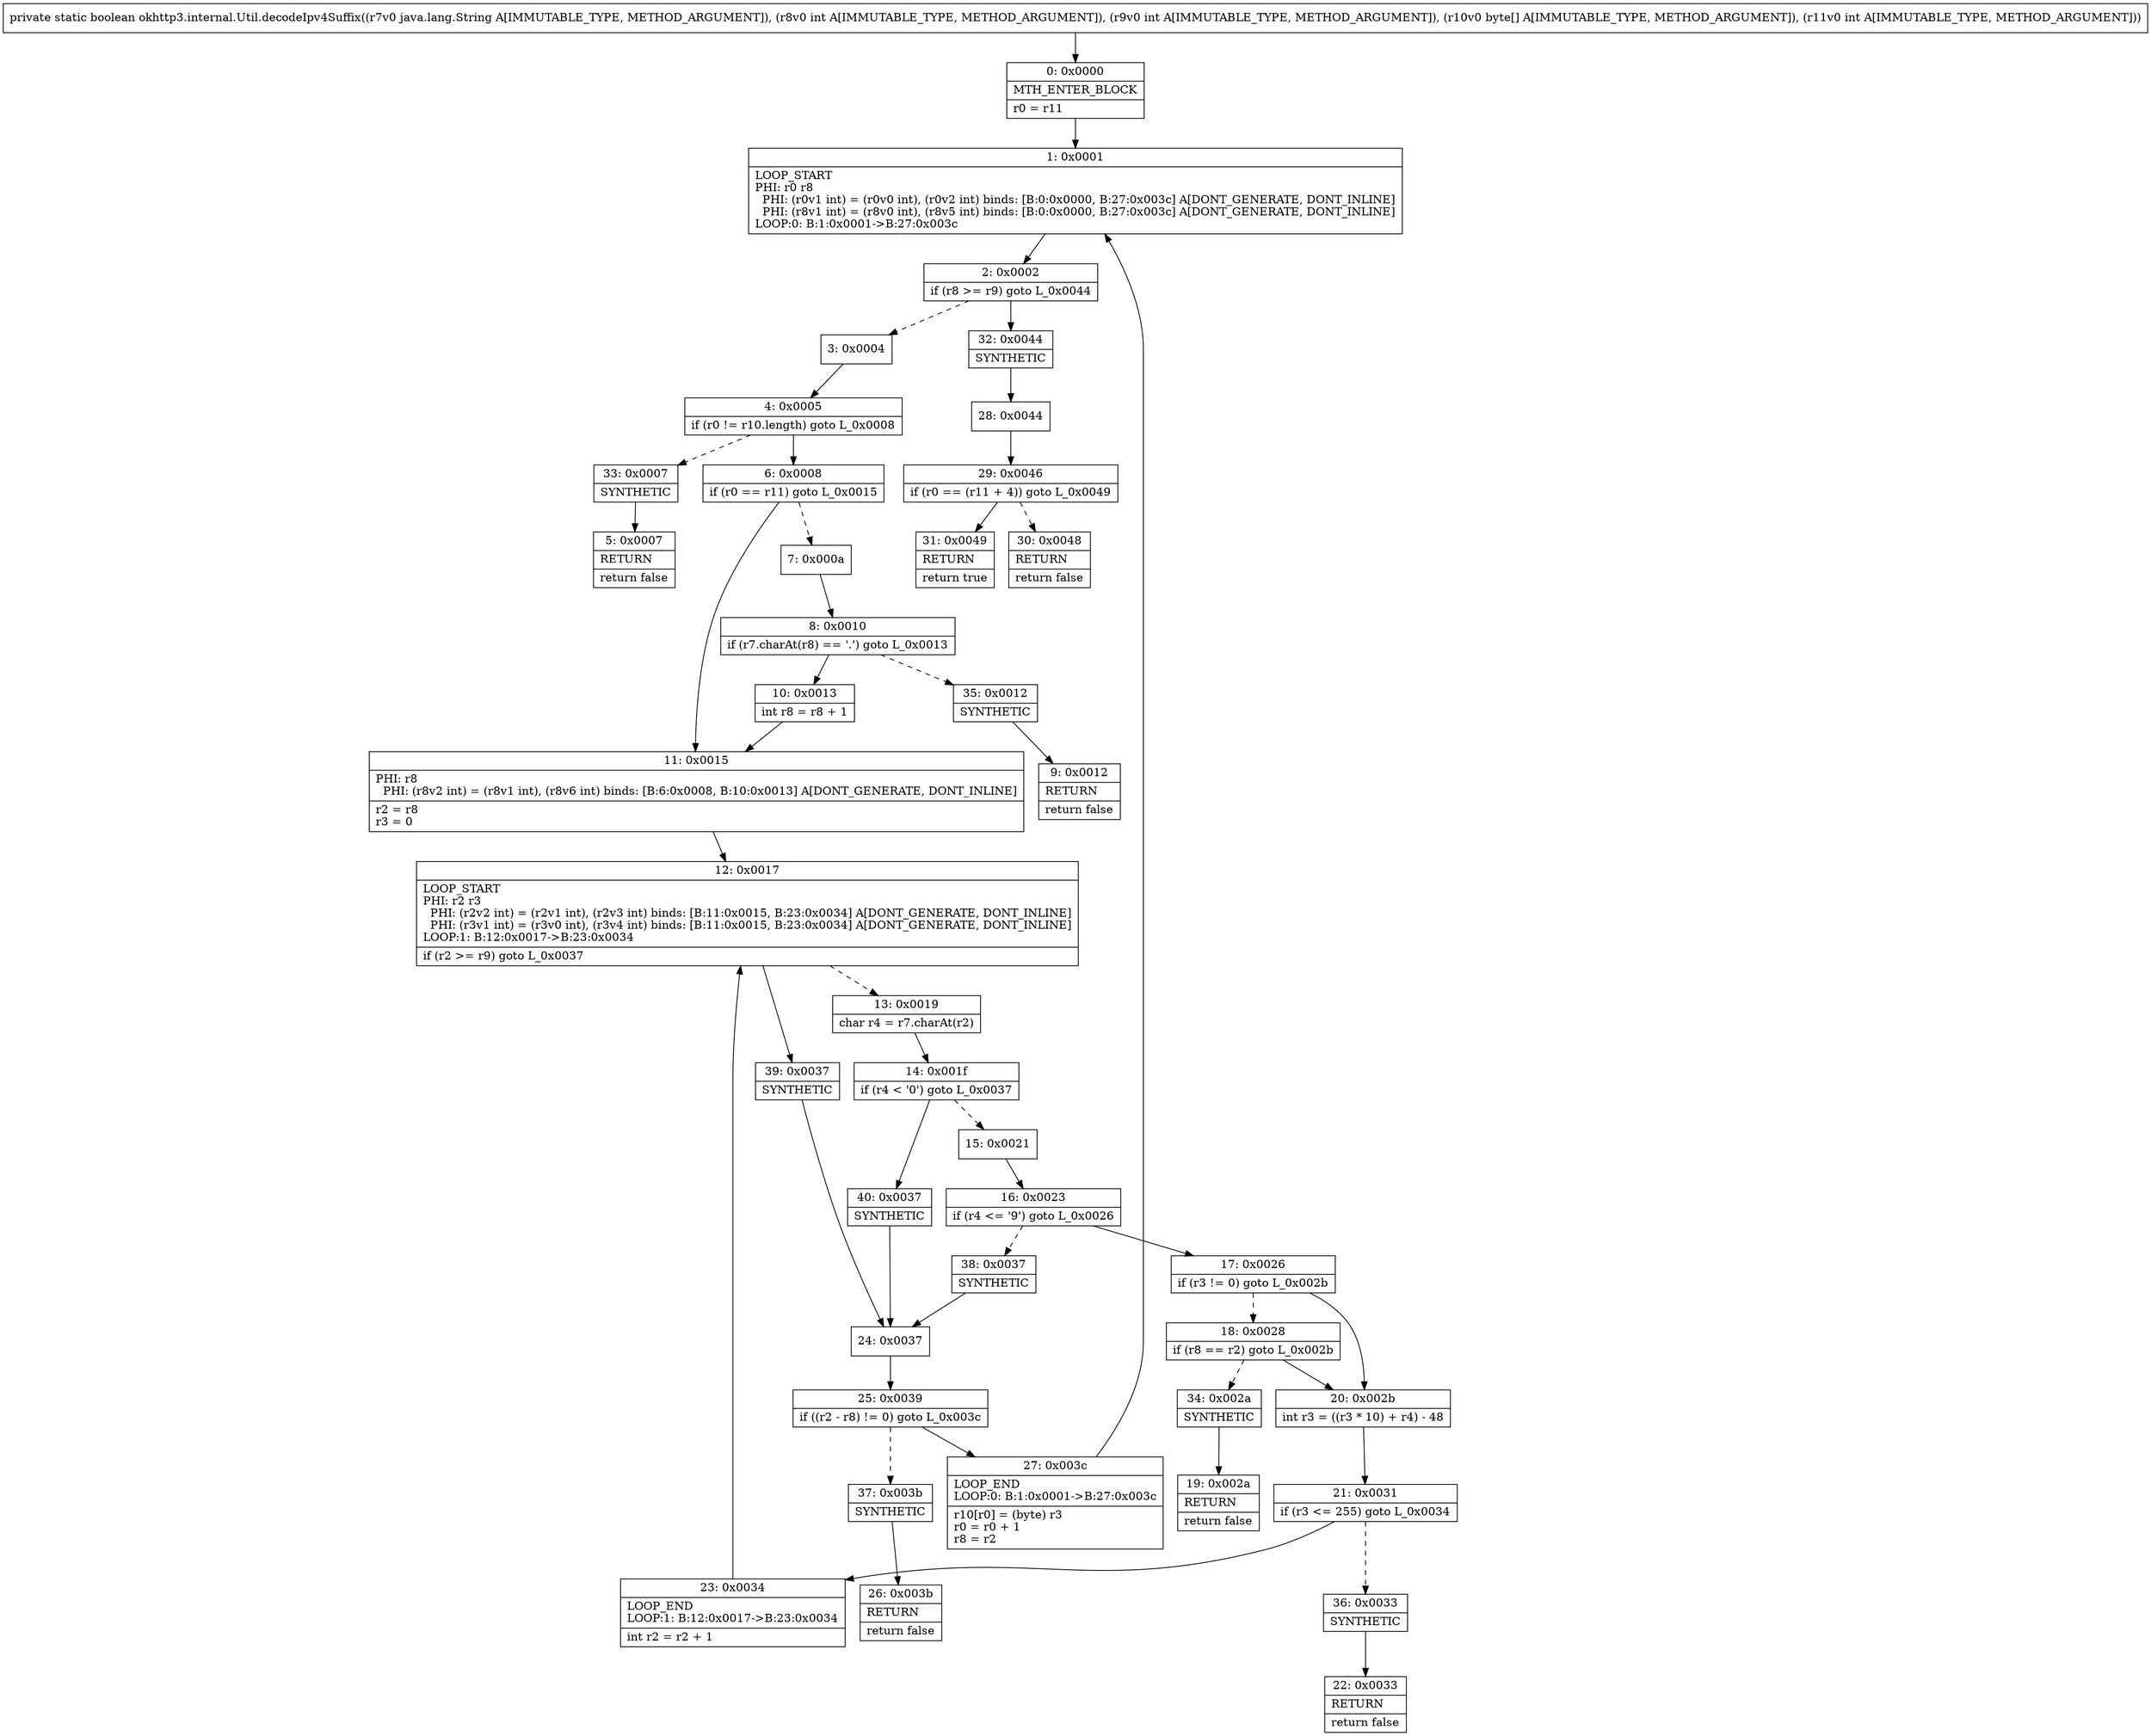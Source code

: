 digraph "CFG forokhttp3.internal.Util.decodeIpv4Suffix(Ljava\/lang\/String;II[BI)Z" {
Node_0 [shape=record,label="{0\:\ 0x0000|MTH_ENTER_BLOCK\l|r0 = r11\l}"];
Node_1 [shape=record,label="{1\:\ 0x0001|LOOP_START\lPHI: r0 r8 \l  PHI: (r0v1 int) = (r0v0 int), (r0v2 int) binds: [B:0:0x0000, B:27:0x003c] A[DONT_GENERATE, DONT_INLINE]\l  PHI: (r8v1 int) = (r8v0 int), (r8v5 int) binds: [B:0:0x0000, B:27:0x003c] A[DONT_GENERATE, DONT_INLINE]\lLOOP:0: B:1:0x0001\-\>B:27:0x003c\l}"];
Node_2 [shape=record,label="{2\:\ 0x0002|if (r8 \>= r9) goto L_0x0044\l}"];
Node_3 [shape=record,label="{3\:\ 0x0004}"];
Node_4 [shape=record,label="{4\:\ 0x0005|if (r0 != r10.length) goto L_0x0008\l}"];
Node_5 [shape=record,label="{5\:\ 0x0007|RETURN\l|return false\l}"];
Node_6 [shape=record,label="{6\:\ 0x0008|if (r0 == r11) goto L_0x0015\l}"];
Node_7 [shape=record,label="{7\:\ 0x000a}"];
Node_8 [shape=record,label="{8\:\ 0x0010|if (r7.charAt(r8) == '.') goto L_0x0013\l}"];
Node_9 [shape=record,label="{9\:\ 0x0012|RETURN\l|return false\l}"];
Node_10 [shape=record,label="{10\:\ 0x0013|int r8 = r8 + 1\l}"];
Node_11 [shape=record,label="{11\:\ 0x0015|PHI: r8 \l  PHI: (r8v2 int) = (r8v1 int), (r8v6 int) binds: [B:6:0x0008, B:10:0x0013] A[DONT_GENERATE, DONT_INLINE]\l|r2 = r8\lr3 = 0\l}"];
Node_12 [shape=record,label="{12\:\ 0x0017|LOOP_START\lPHI: r2 r3 \l  PHI: (r2v2 int) = (r2v1 int), (r2v3 int) binds: [B:11:0x0015, B:23:0x0034] A[DONT_GENERATE, DONT_INLINE]\l  PHI: (r3v1 int) = (r3v0 int), (r3v4 int) binds: [B:11:0x0015, B:23:0x0034] A[DONT_GENERATE, DONT_INLINE]\lLOOP:1: B:12:0x0017\-\>B:23:0x0034\l|if (r2 \>= r9) goto L_0x0037\l}"];
Node_13 [shape=record,label="{13\:\ 0x0019|char r4 = r7.charAt(r2)\l}"];
Node_14 [shape=record,label="{14\:\ 0x001f|if (r4 \< '0') goto L_0x0037\l}"];
Node_15 [shape=record,label="{15\:\ 0x0021}"];
Node_16 [shape=record,label="{16\:\ 0x0023|if (r4 \<= '9') goto L_0x0026\l}"];
Node_17 [shape=record,label="{17\:\ 0x0026|if (r3 != 0) goto L_0x002b\l}"];
Node_18 [shape=record,label="{18\:\ 0x0028|if (r8 == r2) goto L_0x002b\l}"];
Node_19 [shape=record,label="{19\:\ 0x002a|RETURN\l|return false\l}"];
Node_20 [shape=record,label="{20\:\ 0x002b|int r3 = ((r3 * 10) + r4) \- 48\l}"];
Node_21 [shape=record,label="{21\:\ 0x0031|if (r3 \<= 255) goto L_0x0034\l}"];
Node_22 [shape=record,label="{22\:\ 0x0033|RETURN\l|return false\l}"];
Node_23 [shape=record,label="{23\:\ 0x0034|LOOP_END\lLOOP:1: B:12:0x0017\-\>B:23:0x0034\l|int r2 = r2 + 1\l}"];
Node_24 [shape=record,label="{24\:\ 0x0037}"];
Node_25 [shape=record,label="{25\:\ 0x0039|if ((r2 \- r8) != 0) goto L_0x003c\l}"];
Node_26 [shape=record,label="{26\:\ 0x003b|RETURN\l|return false\l}"];
Node_27 [shape=record,label="{27\:\ 0x003c|LOOP_END\lLOOP:0: B:1:0x0001\-\>B:27:0x003c\l|r10[r0] = (byte) r3\lr0 = r0 + 1\lr8 = r2\l}"];
Node_28 [shape=record,label="{28\:\ 0x0044}"];
Node_29 [shape=record,label="{29\:\ 0x0046|if (r0 == (r11 + 4)) goto L_0x0049\l}"];
Node_30 [shape=record,label="{30\:\ 0x0048|RETURN\l|return false\l}"];
Node_31 [shape=record,label="{31\:\ 0x0049|RETURN\l|return true\l}"];
Node_32 [shape=record,label="{32\:\ 0x0044|SYNTHETIC\l}"];
Node_33 [shape=record,label="{33\:\ 0x0007|SYNTHETIC\l}"];
Node_34 [shape=record,label="{34\:\ 0x002a|SYNTHETIC\l}"];
Node_35 [shape=record,label="{35\:\ 0x0012|SYNTHETIC\l}"];
Node_36 [shape=record,label="{36\:\ 0x0033|SYNTHETIC\l}"];
Node_37 [shape=record,label="{37\:\ 0x003b|SYNTHETIC\l}"];
Node_38 [shape=record,label="{38\:\ 0x0037|SYNTHETIC\l}"];
Node_39 [shape=record,label="{39\:\ 0x0037|SYNTHETIC\l}"];
Node_40 [shape=record,label="{40\:\ 0x0037|SYNTHETIC\l}"];
MethodNode[shape=record,label="{private static boolean okhttp3.internal.Util.decodeIpv4Suffix((r7v0 java.lang.String A[IMMUTABLE_TYPE, METHOD_ARGUMENT]), (r8v0 int A[IMMUTABLE_TYPE, METHOD_ARGUMENT]), (r9v0 int A[IMMUTABLE_TYPE, METHOD_ARGUMENT]), (r10v0 byte[] A[IMMUTABLE_TYPE, METHOD_ARGUMENT]), (r11v0 int A[IMMUTABLE_TYPE, METHOD_ARGUMENT])) }"];
MethodNode -> Node_0;
Node_0 -> Node_1;
Node_1 -> Node_2;
Node_2 -> Node_3[style=dashed];
Node_2 -> Node_32;
Node_3 -> Node_4;
Node_4 -> Node_6;
Node_4 -> Node_33[style=dashed];
Node_6 -> Node_7[style=dashed];
Node_6 -> Node_11;
Node_7 -> Node_8;
Node_8 -> Node_10;
Node_8 -> Node_35[style=dashed];
Node_10 -> Node_11;
Node_11 -> Node_12;
Node_12 -> Node_13[style=dashed];
Node_12 -> Node_39;
Node_13 -> Node_14;
Node_14 -> Node_15[style=dashed];
Node_14 -> Node_40;
Node_15 -> Node_16;
Node_16 -> Node_17;
Node_16 -> Node_38[style=dashed];
Node_17 -> Node_18[style=dashed];
Node_17 -> Node_20;
Node_18 -> Node_20;
Node_18 -> Node_34[style=dashed];
Node_20 -> Node_21;
Node_21 -> Node_23;
Node_21 -> Node_36[style=dashed];
Node_23 -> Node_12;
Node_24 -> Node_25;
Node_25 -> Node_27;
Node_25 -> Node_37[style=dashed];
Node_27 -> Node_1;
Node_28 -> Node_29;
Node_29 -> Node_30[style=dashed];
Node_29 -> Node_31;
Node_32 -> Node_28;
Node_33 -> Node_5;
Node_34 -> Node_19;
Node_35 -> Node_9;
Node_36 -> Node_22;
Node_37 -> Node_26;
Node_38 -> Node_24;
Node_39 -> Node_24;
Node_40 -> Node_24;
}

